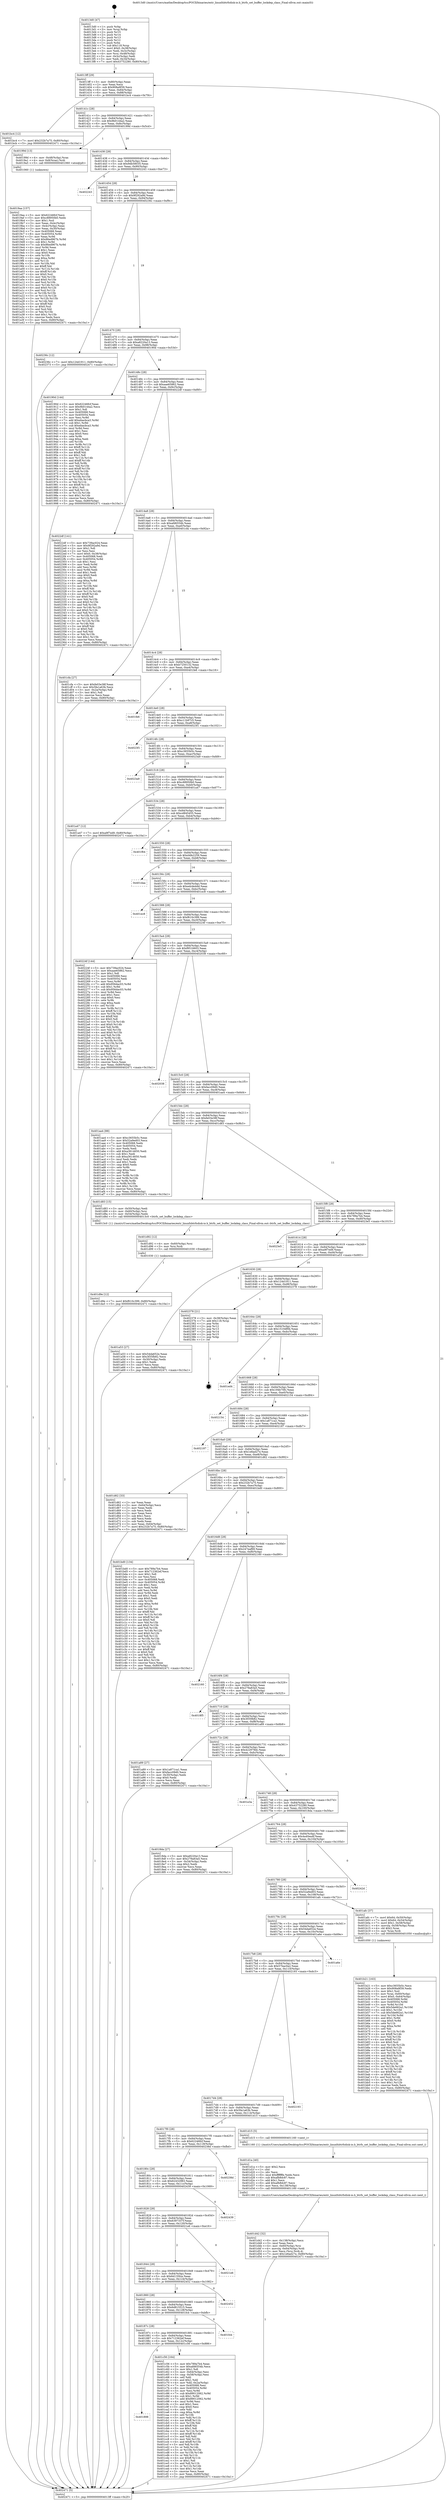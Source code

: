digraph "0x4013d0" {
  label = "0x4013d0 (/mnt/c/Users/mathe/Desktop/tcc/POCII/binaries/extr_linuxfsbtrfsdisk-io.h_btrfs_set_buffer_lockdep_class_Final-ollvm.out::main(0))"
  labelloc = "t"
  node[shape=record]

  Entry [label="",width=0.3,height=0.3,shape=circle,fillcolor=black,style=filled]
  "0x4013ff" [label="{
     0x4013ff [29]\l
     | [instrs]\l
     &nbsp;&nbsp;0x4013ff \<+3\>: mov -0x80(%rbp),%eax\l
     &nbsp;&nbsp;0x401402 \<+2\>: mov %eax,%ecx\l
     &nbsp;&nbsp;0x401404 \<+6\>: sub $0x908a9f39,%ecx\l
     &nbsp;&nbsp;0x40140a \<+6\>: mov %eax,-0x84(%rbp)\l
     &nbsp;&nbsp;0x401410 \<+6\>: mov %ecx,-0x88(%rbp)\l
     &nbsp;&nbsp;0x401416 \<+6\>: je 0000000000401bc4 \<main+0x7f4\>\l
  }"]
  "0x401bc4" [label="{
     0x401bc4 [12]\l
     | [instrs]\l
     &nbsp;&nbsp;0x401bc4 \<+7\>: movl $0x232b7a75,-0x80(%rbp)\l
     &nbsp;&nbsp;0x401bcb \<+5\>: jmp 0000000000402471 \<main+0x10a1\>\l
  }"]
  "0x40141c" [label="{
     0x40141c [28]\l
     | [instrs]\l
     &nbsp;&nbsp;0x40141c \<+5\>: jmp 0000000000401421 \<main+0x51\>\l
     &nbsp;&nbsp;0x401421 \<+6\>: mov -0x84(%rbp),%eax\l
     &nbsp;&nbsp;0x401427 \<+5\>: sub $0x9b0144a2,%eax\l
     &nbsp;&nbsp;0x40142c \<+6\>: mov %eax,-0x8c(%rbp)\l
     &nbsp;&nbsp;0x401432 \<+6\>: je 000000000040199d \<main+0x5cd\>\l
  }"]
  Exit [label="",width=0.3,height=0.3,shape=circle,fillcolor=black,style=filled,peripheries=2]
  "0x40199d" [label="{
     0x40199d [13]\l
     | [instrs]\l
     &nbsp;&nbsp;0x40199d \<+4\>: mov -0x48(%rbp),%rax\l
     &nbsp;&nbsp;0x4019a1 \<+4\>: mov 0x8(%rax),%rdi\l
     &nbsp;&nbsp;0x4019a5 \<+5\>: call 0000000000401060 \<atoi@plt\>\l
     | [calls]\l
     &nbsp;&nbsp;0x401060 \{1\} (unknown)\l
  }"]
  "0x401438" [label="{
     0x401438 [28]\l
     | [instrs]\l
     &nbsp;&nbsp;0x401438 \<+5\>: jmp 000000000040143d \<main+0x6d\>\l
     &nbsp;&nbsp;0x40143d \<+6\>: mov -0x84(%rbp),%eax\l
     &nbsp;&nbsp;0x401443 \<+5\>: sub $0x9db58035,%eax\l
     &nbsp;&nbsp;0x401448 \<+6\>: mov %eax,-0x90(%rbp)\l
     &nbsp;&nbsp;0x40144e \<+6\>: je 0000000000402243 \<main+0xe73\>\l
  }"]
  "0x401d9e" [label="{
     0x401d9e [12]\l
     | [instrs]\l
     &nbsp;&nbsp;0x401d9e \<+7\>: movl $0xf610c399,-0x80(%rbp)\l
     &nbsp;&nbsp;0x401da5 \<+5\>: jmp 0000000000402471 \<main+0x10a1\>\l
  }"]
  "0x402243" [label="{
     0x402243\l
  }", style=dashed]
  "0x401454" [label="{
     0x401454 [28]\l
     | [instrs]\l
     &nbsp;&nbsp;0x401454 \<+5\>: jmp 0000000000401459 \<main+0x89\>\l
     &nbsp;&nbsp;0x401459 \<+6\>: mov -0x84(%rbp),%eax\l
     &nbsp;&nbsp;0x40145f \<+5\>: sub $0x9f292a9d,%eax\l
     &nbsp;&nbsp;0x401464 \<+6\>: mov %eax,-0x94(%rbp)\l
     &nbsp;&nbsp;0x40146a \<+6\>: je 000000000040236c \<main+0xf9c\>\l
  }"]
  "0x401d92" [label="{
     0x401d92 [12]\l
     | [instrs]\l
     &nbsp;&nbsp;0x401d92 \<+4\>: mov -0x60(%rbp),%rsi\l
     &nbsp;&nbsp;0x401d96 \<+3\>: mov %rsi,%rdi\l
     &nbsp;&nbsp;0x401d99 \<+5\>: call 0000000000401030 \<free@plt\>\l
     | [calls]\l
     &nbsp;&nbsp;0x401030 \{1\} (unknown)\l
  }"]
  "0x40236c" [label="{
     0x40236c [12]\l
     | [instrs]\l
     &nbsp;&nbsp;0x40236c \<+7\>: movl $0x124d1911,-0x80(%rbp)\l
     &nbsp;&nbsp;0x402373 \<+5\>: jmp 0000000000402471 \<main+0x10a1\>\l
  }"]
  "0x401470" [label="{
     0x401470 [28]\l
     | [instrs]\l
     &nbsp;&nbsp;0x401470 \<+5\>: jmp 0000000000401475 \<main+0xa5\>\l
     &nbsp;&nbsp;0x401475 \<+6\>: mov -0x84(%rbp),%eax\l
     &nbsp;&nbsp;0x40147b \<+5\>: sub $0xa8220a13,%eax\l
     &nbsp;&nbsp;0x401480 \<+6\>: mov %eax,-0x98(%rbp)\l
     &nbsp;&nbsp;0x401486 \<+6\>: je 000000000040190d \<main+0x53d\>\l
  }"]
  "0x401d42" [label="{
     0x401d42 [32]\l
     | [instrs]\l
     &nbsp;&nbsp;0x401d42 \<+6\>: mov -0x138(%rbp),%ecx\l
     &nbsp;&nbsp;0x401d48 \<+3\>: imul %eax,%ecx\l
     &nbsp;&nbsp;0x401d4b \<+4\>: mov -0x60(%rbp),%rsi\l
     &nbsp;&nbsp;0x401d4f \<+4\>: movslq -0x64(%rbp),%rdi\l
     &nbsp;&nbsp;0x401d53 \<+3\>: mov %ecx,(%rsi,%rdi,4)\l
     &nbsp;&nbsp;0x401d56 \<+7\>: movl $0x1e6ad27e,-0x80(%rbp)\l
     &nbsp;&nbsp;0x401d5d \<+5\>: jmp 0000000000402471 \<main+0x10a1\>\l
  }"]
  "0x40190d" [label="{
     0x40190d [144]\l
     | [instrs]\l
     &nbsp;&nbsp;0x40190d \<+5\>: mov $0x62246fcf,%eax\l
     &nbsp;&nbsp;0x401912 \<+5\>: mov $0x9b0144a2,%ecx\l
     &nbsp;&nbsp;0x401917 \<+2\>: mov $0x1,%dl\l
     &nbsp;&nbsp;0x401919 \<+7\>: mov 0x405068,%esi\l
     &nbsp;&nbsp;0x401920 \<+7\>: mov 0x405054,%edi\l
     &nbsp;&nbsp;0x401927 \<+3\>: mov %esi,%r8d\l
     &nbsp;&nbsp;0x40192a \<+7\>: add $0xebacbca3,%r8d\l
     &nbsp;&nbsp;0x401931 \<+4\>: sub $0x1,%r8d\l
     &nbsp;&nbsp;0x401935 \<+7\>: sub $0xebacbca3,%r8d\l
     &nbsp;&nbsp;0x40193c \<+4\>: imul %r8d,%esi\l
     &nbsp;&nbsp;0x401940 \<+3\>: and $0x1,%esi\l
     &nbsp;&nbsp;0x401943 \<+3\>: cmp $0x0,%esi\l
     &nbsp;&nbsp;0x401946 \<+4\>: sete %r9b\l
     &nbsp;&nbsp;0x40194a \<+3\>: cmp $0xa,%edi\l
     &nbsp;&nbsp;0x40194d \<+4\>: setl %r10b\l
     &nbsp;&nbsp;0x401951 \<+3\>: mov %r9b,%r11b\l
     &nbsp;&nbsp;0x401954 \<+4\>: xor $0xff,%r11b\l
     &nbsp;&nbsp;0x401958 \<+3\>: mov %r10b,%bl\l
     &nbsp;&nbsp;0x40195b \<+3\>: xor $0xff,%bl\l
     &nbsp;&nbsp;0x40195e \<+3\>: xor $0x1,%dl\l
     &nbsp;&nbsp;0x401961 \<+3\>: mov %r11b,%r14b\l
     &nbsp;&nbsp;0x401964 \<+4\>: and $0xff,%r14b\l
     &nbsp;&nbsp;0x401968 \<+3\>: and %dl,%r9b\l
     &nbsp;&nbsp;0x40196b \<+3\>: mov %bl,%r15b\l
     &nbsp;&nbsp;0x40196e \<+4\>: and $0xff,%r15b\l
     &nbsp;&nbsp;0x401972 \<+3\>: and %dl,%r10b\l
     &nbsp;&nbsp;0x401975 \<+3\>: or %r9b,%r14b\l
     &nbsp;&nbsp;0x401978 \<+3\>: or %r10b,%r15b\l
     &nbsp;&nbsp;0x40197b \<+3\>: xor %r15b,%r14b\l
     &nbsp;&nbsp;0x40197e \<+3\>: or %bl,%r11b\l
     &nbsp;&nbsp;0x401981 \<+4\>: xor $0xff,%r11b\l
     &nbsp;&nbsp;0x401985 \<+3\>: or $0x1,%dl\l
     &nbsp;&nbsp;0x401988 \<+3\>: and %dl,%r11b\l
     &nbsp;&nbsp;0x40198b \<+3\>: or %r11b,%r14b\l
     &nbsp;&nbsp;0x40198e \<+4\>: test $0x1,%r14b\l
     &nbsp;&nbsp;0x401992 \<+3\>: cmovne %ecx,%eax\l
     &nbsp;&nbsp;0x401995 \<+3\>: mov %eax,-0x80(%rbp)\l
     &nbsp;&nbsp;0x401998 \<+5\>: jmp 0000000000402471 \<main+0x10a1\>\l
  }"]
  "0x40148c" [label="{
     0x40148c [28]\l
     | [instrs]\l
     &nbsp;&nbsp;0x40148c \<+5\>: jmp 0000000000401491 \<main+0xc1\>\l
     &nbsp;&nbsp;0x401491 \<+6\>: mov -0x84(%rbp),%eax\l
     &nbsp;&nbsp;0x401497 \<+5\>: sub $0xaae65862,%eax\l
     &nbsp;&nbsp;0x40149c \<+6\>: mov %eax,-0x9c(%rbp)\l
     &nbsp;&nbsp;0x4014a2 \<+6\>: je 00000000004022df \<main+0xf0f\>\l
  }"]
  "0x401d1a" [label="{
     0x401d1a [40]\l
     | [instrs]\l
     &nbsp;&nbsp;0x401d1a \<+5\>: mov $0x2,%ecx\l
     &nbsp;&nbsp;0x401d1f \<+1\>: cltd\l
     &nbsp;&nbsp;0x401d20 \<+2\>: idiv %ecx\l
     &nbsp;&nbsp;0x401d22 \<+6\>: imul $0xfffffffe,%edx,%ecx\l
     &nbsp;&nbsp;0x401d28 \<+6\>: sub $0xafb8dc87,%ecx\l
     &nbsp;&nbsp;0x401d2e \<+3\>: add $0x1,%ecx\l
     &nbsp;&nbsp;0x401d31 \<+6\>: add $0xafb8dc87,%ecx\l
     &nbsp;&nbsp;0x401d37 \<+6\>: mov %ecx,-0x138(%rbp)\l
     &nbsp;&nbsp;0x401d3d \<+5\>: call 0000000000401160 \<next_i\>\l
     | [calls]\l
     &nbsp;&nbsp;0x401160 \{1\} (/mnt/c/Users/mathe/Desktop/tcc/POCII/binaries/extr_linuxfsbtrfsdisk-io.h_btrfs_set_buffer_lockdep_class_Final-ollvm.out::next_i)\l
  }"]
  "0x4022df" [label="{
     0x4022df [141]\l
     | [instrs]\l
     &nbsp;&nbsp;0x4022df \<+5\>: mov $0x739ac024,%eax\l
     &nbsp;&nbsp;0x4022e4 \<+5\>: mov $0x9f292a9d,%ecx\l
     &nbsp;&nbsp;0x4022e9 \<+2\>: mov $0x1,%dl\l
     &nbsp;&nbsp;0x4022eb \<+2\>: xor %esi,%esi\l
     &nbsp;&nbsp;0x4022ed \<+7\>: movl $0x0,-0x38(%rbp)\l
     &nbsp;&nbsp;0x4022f4 \<+7\>: mov 0x405068,%edi\l
     &nbsp;&nbsp;0x4022fb \<+8\>: mov 0x405054,%r8d\l
     &nbsp;&nbsp;0x402303 \<+3\>: sub $0x1,%esi\l
     &nbsp;&nbsp;0x402306 \<+3\>: mov %edi,%r9d\l
     &nbsp;&nbsp;0x402309 \<+3\>: add %esi,%r9d\l
     &nbsp;&nbsp;0x40230c \<+4\>: imul %r9d,%edi\l
     &nbsp;&nbsp;0x402310 \<+3\>: and $0x1,%edi\l
     &nbsp;&nbsp;0x402313 \<+3\>: cmp $0x0,%edi\l
     &nbsp;&nbsp;0x402316 \<+4\>: sete %r10b\l
     &nbsp;&nbsp;0x40231a \<+4\>: cmp $0xa,%r8d\l
     &nbsp;&nbsp;0x40231e \<+4\>: setl %r11b\l
     &nbsp;&nbsp;0x402322 \<+3\>: mov %r10b,%bl\l
     &nbsp;&nbsp;0x402325 \<+3\>: xor $0xff,%bl\l
     &nbsp;&nbsp;0x402328 \<+3\>: mov %r11b,%r14b\l
     &nbsp;&nbsp;0x40232b \<+4\>: xor $0xff,%r14b\l
     &nbsp;&nbsp;0x40232f \<+3\>: xor $0x0,%dl\l
     &nbsp;&nbsp;0x402332 \<+3\>: mov %bl,%r15b\l
     &nbsp;&nbsp;0x402335 \<+4\>: and $0x0,%r15b\l
     &nbsp;&nbsp;0x402339 \<+3\>: and %dl,%r10b\l
     &nbsp;&nbsp;0x40233c \<+3\>: mov %r14b,%r12b\l
     &nbsp;&nbsp;0x40233f \<+4\>: and $0x0,%r12b\l
     &nbsp;&nbsp;0x402343 \<+3\>: and %dl,%r11b\l
     &nbsp;&nbsp;0x402346 \<+3\>: or %r10b,%r15b\l
     &nbsp;&nbsp;0x402349 \<+3\>: or %r11b,%r12b\l
     &nbsp;&nbsp;0x40234c \<+3\>: xor %r12b,%r15b\l
     &nbsp;&nbsp;0x40234f \<+3\>: or %r14b,%bl\l
     &nbsp;&nbsp;0x402352 \<+3\>: xor $0xff,%bl\l
     &nbsp;&nbsp;0x402355 \<+3\>: or $0x0,%dl\l
     &nbsp;&nbsp;0x402358 \<+2\>: and %dl,%bl\l
     &nbsp;&nbsp;0x40235a \<+3\>: or %bl,%r15b\l
     &nbsp;&nbsp;0x40235d \<+4\>: test $0x1,%r15b\l
     &nbsp;&nbsp;0x402361 \<+3\>: cmovne %ecx,%eax\l
     &nbsp;&nbsp;0x402364 \<+3\>: mov %eax,-0x80(%rbp)\l
     &nbsp;&nbsp;0x402367 \<+5\>: jmp 0000000000402471 \<main+0x10a1\>\l
  }"]
  "0x4014a8" [label="{
     0x4014a8 [28]\l
     | [instrs]\l
     &nbsp;&nbsp;0x4014a8 \<+5\>: jmp 00000000004014ad \<main+0xdd\>\l
     &nbsp;&nbsp;0x4014ad \<+6\>: mov -0x84(%rbp),%eax\l
     &nbsp;&nbsp;0x4014b3 \<+5\>: sub $0xafd6554b,%eax\l
     &nbsp;&nbsp;0x4014b8 \<+6\>: mov %eax,-0xa0(%rbp)\l
     &nbsp;&nbsp;0x4014be \<+6\>: je 0000000000401cfa \<main+0x92a\>\l
  }"]
  "0x401898" [label="{
     0x401898\l
  }", style=dashed]
  "0x401cfa" [label="{
     0x401cfa [27]\l
     | [instrs]\l
     &nbsp;&nbsp;0x401cfa \<+5\>: mov $0xfe03e38f,%eax\l
     &nbsp;&nbsp;0x401cff \<+5\>: mov $0x5fa1a63b,%ecx\l
     &nbsp;&nbsp;0x401d04 \<+3\>: mov -0x2a(%rbp),%dl\l
     &nbsp;&nbsp;0x401d07 \<+3\>: test $0x1,%dl\l
     &nbsp;&nbsp;0x401d0a \<+3\>: cmovne %ecx,%eax\l
     &nbsp;&nbsp;0x401d0d \<+3\>: mov %eax,-0x80(%rbp)\l
     &nbsp;&nbsp;0x401d10 \<+5\>: jmp 0000000000402471 \<main+0x10a1\>\l
  }"]
  "0x4014c4" [label="{
     0x4014c4 [28]\l
     | [instrs]\l
     &nbsp;&nbsp;0x4014c4 \<+5\>: jmp 00000000004014c9 \<main+0xf9\>\l
     &nbsp;&nbsp;0x4014c9 \<+6\>: mov -0x84(%rbp),%eax\l
     &nbsp;&nbsp;0x4014cf \<+5\>: sub $0xb7250132,%eax\l
     &nbsp;&nbsp;0x4014d4 \<+6\>: mov %eax,-0xa4(%rbp)\l
     &nbsp;&nbsp;0x4014da \<+6\>: je 0000000000401fe6 \<main+0xc16\>\l
  }"]
  "0x401c56" [label="{
     0x401c56 [164]\l
     | [instrs]\l
     &nbsp;&nbsp;0x401c56 \<+5\>: mov $0x789a7b4,%eax\l
     &nbsp;&nbsp;0x401c5b \<+5\>: mov $0xafd6554b,%ecx\l
     &nbsp;&nbsp;0x401c60 \<+2\>: mov $0x1,%dl\l
     &nbsp;&nbsp;0x401c62 \<+3\>: mov -0x64(%rbp),%esi\l
     &nbsp;&nbsp;0x401c65 \<+3\>: cmp -0x58(%rbp),%esi\l
     &nbsp;&nbsp;0x401c68 \<+4\>: setl %dil\l
     &nbsp;&nbsp;0x401c6c \<+4\>: and $0x1,%dil\l
     &nbsp;&nbsp;0x401c70 \<+4\>: mov %dil,-0x2a(%rbp)\l
     &nbsp;&nbsp;0x401c74 \<+7\>: mov 0x405068,%esi\l
     &nbsp;&nbsp;0x401c7b \<+8\>: mov 0x405054,%r8d\l
     &nbsp;&nbsp;0x401c83 \<+3\>: mov %esi,%r9d\l
     &nbsp;&nbsp;0x401c86 \<+7\>: sub $0x89012062,%r9d\l
     &nbsp;&nbsp;0x401c8d \<+4\>: sub $0x1,%r9d\l
     &nbsp;&nbsp;0x401c91 \<+7\>: add $0x89012062,%r9d\l
     &nbsp;&nbsp;0x401c98 \<+4\>: imul %r9d,%esi\l
     &nbsp;&nbsp;0x401c9c \<+3\>: and $0x1,%esi\l
     &nbsp;&nbsp;0x401c9f \<+3\>: cmp $0x0,%esi\l
     &nbsp;&nbsp;0x401ca2 \<+4\>: sete %dil\l
     &nbsp;&nbsp;0x401ca6 \<+4\>: cmp $0xa,%r8d\l
     &nbsp;&nbsp;0x401caa \<+4\>: setl %r10b\l
     &nbsp;&nbsp;0x401cae \<+3\>: mov %dil,%r11b\l
     &nbsp;&nbsp;0x401cb1 \<+4\>: xor $0xff,%r11b\l
     &nbsp;&nbsp;0x401cb5 \<+3\>: mov %r10b,%bl\l
     &nbsp;&nbsp;0x401cb8 \<+3\>: xor $0xff,%bl\l
     &nbsp;&nbsp;0x401cbb \<+3\>: xor $0x1,%dl\l
     &nbsp;&nbsp;0x401cbe \<+3\>: mov %r11b,%r14b\l
     &nbsp;&nbsp;0x401cc1 \<+4\>: and $0xff,%r14b\l
     &nbsp;&nbsp;0x401cc5 \<+3\>: and %dl,%dil\l
     &nbsp;&nbsp;0x401cc8 \<+3\>: mov %bl,%r15b\l
     &nbsp;&nbsp;0x401ccb \<+4\>: and $0xff,%r15b\l
     &nbsp;&nbsp;0x401ccf \<+3\>: and %dl,%r10b\l
     &nbsp;&nbsp;0x401cd2 \<+3\>: or %dil,%r14b\l
     &nbsp;&nbsp;0x401cd5 \<+3\>: or %r10b,%r15b\l
     &nbsp;&nbsp;0x401cd8 \<+3\>: xor %r15b,%r14b\l
     &nbsp;&nbsp;0x401cdb \<+3\>: or %bl,%r11b\l
     &nbsp;&nbsp;0x401cde \<+4\>: xor $0xff,%r11b\l
     &nbsp;&nbsp;0x401ce2 \<+3\>: or $0x1,%dl\l
     &nbsp;&nbsp;0x401ce5 \<+3\>: and %dl,%r11b\l
     &nbsp;&nbsp;0x401ce8 \<+3\>: or %r11b,%r14b\l
     &nbsp;&nbsp;0x401ceb \<+4\>: test $0x1,%r14b\l
     &nbsp;&nbsp;0x401cef \<+3\>: cmovne %ecx,%eax\l
     &nbsp;&nbsp;0x401cf2 \<+3\>: mov %eax,-0x80(%rbp)\l
     &nbsp;&nbsp;0x401cf5 \<+5\>: jmp 0000000000402471 \<main+0x10a1\>\l
  }"]
  "0x401fe6" [label="{
     0x401fe6\l
  }", style=dashed]
  "0x4014e0" [label="{
     0x4014e0 [28]\l
     | [instrs]\l
     &nbsp;&nbsp;0x4014e0 \<+5\>: jmp 00000000004014e5 \<main+0x115\>\l
     &nbsp;&nbsp;0x4014e5 \<+6\>: mov -0x84(%rbp),%eax\l
     &nbsp;&nbsp;0x4014eb \<+5\>: sub $0xc11b97c5,%eax\l
     &nbsp;&nbsp;0x4014f0 \<+6\>: mov %eax,-0xa8(%rbp)\l
     &nbsp;&nbsp;0x4014f6 \<+6\>: je 00000000004023f1 \<main+0x1021\>\l
  }"]
  "0x40187c" [label="{
     0x40187c [28]\l
     | [instrs]\l
     &nbsp;&nbsp;0x40187c \<+5\>: jmp 0000000000401881 \<main+0x4b1\>\l
     &nbsp;&nbsp;0x401881 \<+6\>: mov -0x84(%rbp),%eax\l
     &nbsp;&nbsp;0x401887 \<+5\>: sub $0x712362ef,%eax\l
     &nbsp;&nbsp;0x40188c \<+6\>: mov %eax,-0x12c(%rbp)\l
     &nbsp;&nbsp;0x401892 \<+6\>: je 0000000000401c56 \<main+0x886\>\l
  }"]
  "0x4023f1" [label="{
     0x4023f1\l
  }", style=dashed]
  "0x4014fc" [label="{
     0x4014fc [28]\l
     | [instrs]\l
     &nbsp;&nbsp;0x4014fc \<+5\>: jmp 0000000000401501 \<main+0x131\>\l
     &nbsp;&nbsp;0x401501 \<+6\>: mov -0x84(%rbp),%eax\l
     &nbsp;&nbsp;0x401507 \<+5\>: sub $0xc3655b5c,%eax\l
     &nbsp;&nbsp;0x40150c \<+6\>: mov %eax,-0xac(%rbp)\l
     &nbsp;&nbsp;0x401512 \<+6\>: je 00000000004023a9 \<main+0xfd9\>\l
  }"]
  "0x401fcb" [label="{
     0x401fcb\l
  }", style=dashed]
  "0x4023a9" [label="{
     0x4023a9\l
  }", style=dashed]
  "0x401518" [label="{
     0x401518 [28]\l
     | [instrs]\l
     &nbsp;&nbsp;0x401518 \<+5\>: jmp 000000000040151d \<main+0x14d\>\l
     &nbsp;&nbsp;0x40151d \<+6\>: mov -0x84(%rbp),%eax\l
     &nbsp;&nbsp;0x401523 \<+5\>: sub $0xc88950b0,%eax\l
     &nbsp;&nbsp;0x401528 \<+6\>: mov %eax,-0xb0(%rbp)\l
     &nbsp;&nbsp;0x40152e \<+6\>: je 0000000000401a47 \<main+0x677\>\l
  }"]
  "0x401860" [label="{
     0x401860 [28]\l
     | [instrs]\l
     &nbsp;&nbsp;0x401860 \<+5\>: jmp 0000000000401865 \<main+0x495\>\l
     &nbsp;&nbsp;0x401865 \<+6\>: mov -0x84(%rbp),%eax\l
     &nbsp;&nbsp;0x40186b \<+5\>: sub $0x6d815515,%eax\l
     &nbsp;&nbsp;0x401870 \<+6\>: mov %eax,-0x128(%rbp)\l
     &nbsp;&nbsp;0x401876 \<+6\>: je 0000000000401fcb \<main+0xbfb\>\l
  }"]
  "0x401a47" [label="{
     0x401a47 [12]\l
     | [instrs]\l
     &nbsp;&nbsp;0x401a47 \<+7\>: movl $0xa9f7ed9,-0x80(%rbp)\l
     &nbsp;&nbsp;0x401a4e \<+5\>: jmp 0000000000402471 \<main+0x10a1\>\l
  }"]
  "0x401534" [label="{
     0x401534 [28]\l
     | [instrs]\l
     &nbsp;&nbsp;0x401534 \<+5\>: jmp 0000000000401539 \<main+0x169\>\l
     &nbsp;&nbsp;0x401539 \<+6\>: mov -0x84(%rbp),%eax\l
     &nbsp;&nbsp;0x40153f \<+5\>: sub $0xcd845455,%eax\l
     &nbsp;&nbsp;0x401544 \<+6\>: mov %eax,-0xb4(%rbp)\l
     &nbsp;&nbsp;0x40154a \<+6\>: je 0000000000401f64 \<main+0xb94\>\l
  }"]
  "0x402452" [label="{
     0x402452\l
  }", style=dashed]
  "0x401f64" [label="{
     0x401f64\l
  }", style=dashed]
  "0x401550" [label="{
     0x401550 [28]\l
     | [instrs]\l
     &nbsp;&nbsp;0x401550 \<+5\>: jmp 0000000000401555 \<main+0x185\>\l
     &nbsp;&nbsp;0x401555 \<+6\>: mov -0x84(%rbp),%eax\l
     &nbsp;&nbsp;0x40155b \<+5\>: sub $0xd4fe2259,%eax\l
     &nbsp;&nbsp;0x401560 \<+6\>: mov %eax,-0xb8(%rbp)\l
     &nbsp;&nbsp;0x401566 \<+6\>: je 0000000000401daa \<main+0x9da\>\l
  }"]
  "0x401844" [label="{
     0x401844 [28]\l
     | [instrs]\l
     &nbsp;&nbsp;0x401844 \<+5\>: jmp 0000000000401849 \<main+0x479\>\l
     &nbsp;&nbsp;0x401849 \<+6\>: mov -0x84(%rbp),%eax\l
     &nbsp;&nbsp;0x40184f \<+5\>: sub $0x6d135fce,%eax\l
     &nbsp;&nbsp;0x401854 \<+6\>: mov %eax,-0x124(%rbp)\l
     &nbsp;&nbsp;0x40185a \<+6\>: je 0000000000402452 \<main+0x1082\>\l
  }"]
  "0x401daa" [label="{
     0x401daa\l
  }", style=dashed]
  "0x40156c" [label="{
     0x40156c [28]\l
     | [instrs]\l
     &nbsp;&nbsp;0x40156c \<+5\>: jmp 0000000000401571 \<main+0x1a1\>\l
     &nbsp;&nbsp;0x401571 \<+6\>: mov -0x84(%rbp),%eax\l
     &nbsp;&nbsp;0x401577 \<+5\>: sub $0xedcde4dd,%eax\l
     &nbsp;&nbsp;0x40157c \<+6\>: mov %eax,-0xbc(%rbp)\l
     &nbsp;&nbsp;0x401582 \<+6\>: je 0000000000401ec8 \<main+0xaf8\>\l
  }"]
  "0x4021e6" [label="{
     0x4021e6\l
  }", style=dashed]
  "0x401ec8" [label="{
     0x401ec8\l
  }", style=dashed]
  "0x401588" [label="{
     0x401588 [28]\l
     | [instrs]\l
     &nbsp;&nbsp;0x401588 \<+5\>: jmp 000000000040158d \<main+0x1bd\>\l
     &nbsp;&nbsp;0x40158d \<+6\>: mov -0x84(%rbp),%eax\l
     &nbsp;&nbsp;0x401593 \<+5\>: sub $0xf610c399,%eax\l
     &nbsp;&nbsp;0x401598 \<+6\>: mov %eax,-0xc0(%rbp)\l
     &nbsp;&nbsp;0x40159e \<+6\>: je 000000000040224f \<main+0xe7f\>\l
  }"]
  "0x401828" [label="{
     0x401828 [28]\l
     | [instrs]\l
     &nbsp;&nbsp;0x401828 \<+5\>: jmp 000000000040182d \<main+0x45d\>\l
     &nbsp;&nbsp;0x40182d \<+6\>: mov -0x84(%rbp),%eax\l
     &nbsp;&nbsp;0x401833 \<+5\>: sub $0x6397337f,%eax\l
     &nbsp;&nbsp;0x401838 \<+6\>: mov %eax,-0x120(%rbp)\l
     &nbsp;&nbsp;0x40183e \<+6\>: je 00000000004021e6 \<main+0xe16\>\l
  }"]
  "0x40224f" [label="{
     0x40224f [144]\l
     | [instrs]\l
     &nbsp;&nbsp;0x40224f \<+5\>: mov $0x739ac024,%eax\l
     &nbsp;&nbsp;0x402254 \<+5\>: mov $0xaae65862,%ecx\l
     &nbsp;&nbsp;0x402259 \<+2\>: mov $0x1,%dl\l
     &nbsp;&nbsp;0x40225b \<+7\>: mov 0x405068,%esi\l
     &nbsp;&nbsp;0x402262 \<+7\>: mov 0x405054,%edi\l
     &nbsp;&nbsp;0x402269 \<+3\>: mov %esi,%r8d\l
     &nbsp;&nbsp;0x40226c \<+7\>: add $0x956dac03,%r8d\l
     &nbsp;&nbsp;0x402273 \<+4\>: sub $0x1,%r8d\l
     &nbsp;&nbsp;0x402277 \<+7\>: sub $0x956dac03,%r8d\l
     &nbsp;&nbsp;0x40227e \<+4\>: imul %r8d,%esi\l
     &nbsp;&nbsp;0x402282 \<+3\>: and $0x1,%esi\l
     &nbsp;&nbsp;0x402285 \<+3\>: cmp $0x0,%esi\l
     &nbsp;&nbsp;0x402288 \<+4\>: sete %r9b\l
     &nbsp;&nbsp;0x40228c \<+3\>: cmp $0xa,%edi\l
     &nbsp;&nbsp;0x40228f \<+4\>: setl %r10b\l
     &nbsp;&nbsp;0x402293 \<+3\>: mov %r9b,%r11b\l
     &nbsp;&nbsp;0x402296 \<+4\>: xor $0xff,%r11b\l
     &nbsp;&nbsp;0x40229a \<+3\>: mov %r10b,%bl\l
     &nbsp;&nbsp;0x40229d \<+3\>: xor $0xff,%bl\l
     &nbsp;&nbsp;0x4022a0 \<+3\>: xor $0x0,%dl\l
     &nbsp;&nbsp;0x4022a3 \<+3\>: mov %r11b,%r14b\l
     &nbsp;&nbsp;0x4022a6 \<+4\>: and $0x0,%r14b\l
     &nbsp;&nbsp;0x4022aa \<+3\>: and %dl,%r9b\l
     &nbsp;&nbsp;0x4022ad \<+3\>: mov %bl,%r15b\l
     &nbsp;&nbsp;0x4022b0 \<+4\>: and $0x0,%r15b\l
     &nbsp;&nbsp;0x4022b4 \<+3\>: and %dl,%r10b\l
     &nbsp;&nbsp;0x4022b7 \<+3\>: or %r9b,%r14b\l
     &nbsp;&nbsp;0x4022ba \<+3\>: or %r10b,%r15b\l
     &nbsp;&nbsp;0x4022bd \<+3\>: xor %r15b,%r14b\l
     &nbsp;&nbsp;0x4022c0 \<+3\>: or %bl,%r11b\l
     &nbsp;&nbsp;0x4022c3 \<+4\>: xor $0xff,%r11b\l
     &nbsp;&nbsp;0x4022c7 \<+3\>: or $0x0,%dl\l
     &nbsp;&nbsp;0x4022ca \<+3\>: and %dl,%r11b\l
     &nbsp;&nbsp;0x4022cd \<+3\>: or %r11b,%r14b\l
     &nbsp;&nbsp;0x4022d0 \<+4\>: test $0x1,%r14b\l
     &nbsp;&nbsp;0x4022d4 \<+3\>: cmovne %ecx,%eax\l
     &nbsp;&nbsp;0x4022d7 \<+3\>: mov %eax,-0x80(%rbp)\l
     &nbsp;&nbsp;0x4022da \<+5\>: jmp 0000000000402471 \<main+0x10a1\>\l
  }"]
  "0x4015a4" [label="{
     0x4015a4 [28]\l
     | [instrs]\l
     &nbsp;&nbsp;0x4015a4 \<+5\>: jmp 00000000004015a9 \<main+0x1d9\>\l
     &nbsp;&nbsp;0x4015a9 \<+6\>: mov -0x84(%rbp),%eax\l
     &nbsp;&nbsp;0x4015af \<+5\>: sub $0xf8516603,%eax\l
     &nbsp;&nbsp;0x4015b4 \<+6\>: mov %eax,-0xc4(%rbp)\l
     &nbsp;&nbsp;0x4015ba \<+6\>: je 0000000000402038 \<main+0xc68\>\l
  }"]
  "0x402439" [label="{
     0x402439\l
  }", style=dashed]
  "0x402038" [label="{
     0x402038\l
  }", style=dashed]
  "0x4015c0" [label="{
     0x4015c0 [28]\l
     | [instrs]\l
     &nbsp;&nbsp;0x4015c0 \<+5\>: jmp 00000000004015c5 \<main+0x1f5\>\l
     &nbsp;&nbsp;0x4015c5 \<+6\>: mov -0x84(%rbp),%eax\l
     &nbsp;&nbsp;0x4015cb \<+5\>: sub $0xfacc09d0,%eax\l
     &nbsp;&nbsp;0x4015d0 \<+6\>: mov %eax,-0xc8(%rbp)\l
     &nbsp;&nbsp;0x4015d6 \<+6\>: je 0000000000401aa4 \<main+0x6d4\>\l
  }"]
  "0x40180c" [label="{
     0x40180c [28]\l
     | [instrs]\l
     &nbsp;&nbsp;0x40180c \<+5\>: jmp 0000000000401811 \<main+0x441\>\l
     &nbsp;&nbsp;0x401811 \<+6\>: mov -0x84(%rbp),%eax\l
     &nbsp;&nbsp;0x401817 \<+5\>: sub $0x62432983,%eax\l
     &nbsp;&nbsp;0x40181c \<+6\>: mov %eax,-0x11c(%rbp)\l
     &nbsp;&nbsp;0x401822 \<+6\>: je 0000000000402439 \<main+0x1069\>\l
  }"]
  "0x401aa4" [label="{
     0x401aa4 [88]\l
     | [instrs]\l
     &nbsp;&nbsp;0x401aa4 \<+5\>: mov $0xc3655b5c,%eax\l
     &nbsp;&nbsp;0x401aa9 \<+5\>: mov $0x52a9ed03,%ecx\l
     &nbsp;&nbsp;0x401aae \<+7\>: mov 0x405068,%edx\l
     &nbsp;&nbsp;0x401ab5 \<+7\>: mov 0x405054,%esi\l
     &nbsp;&nbsp;0x401abc \<+2\>: mov %edx,%edi\l
     &nbsp;&nbsp;0x401abe \<+6\>: add $0xa3614650,%edi\l
     &nbsp;&nbsp;0x401ac4 \<+3\>: sub $0x1,%edi\l
     &nbsp;&nbsp;0x401ac7 \<+6\>: sub $0xa3614650,%edi\l
     &nbsp;&nbsp;0x401acd \<+3\>: imul %edi,%edx\l
     &nbsp;&nbsp;0x401ad0 \<+3\>: and $0x1,%edx\l
     &nbsp;&nbsp;0x401ad3 \<+3\>: cmp $0x0,%edx\l
     &nbsp;&nbsp;0x401ad6 \<+4\>: sete %r8b\l
     &nbsp;&nbsp;0x401ada \<+3\>: cmp $0xa,%esi\l
     &nbsp;&nbsp;0x401add \<+4\>: setl %r9b\l
     &nbsp;&nbsp;0x401ae1 \<+3\>: mov %r8b,%r10b\l
     &nbsp;&nbsp;0x401ae4 \<+3\>: and %r9b,%r10b\l
     &nbsp;&nbsp;0x401ae7 \<+3\>: xor %r9b,%r8b\l
     &nbsp;&nbsp;0x401aea \<+3\>: or %r8b,%r10b\l
     &nbsp;&nbsp;0x401aed \<+4\>: test $0x1,%r10b\l
     &nbsp;&nbsp;0x401af1 \<+3\>: cmovne %ecx,%eax\l
     &nbsp;&nbsp;0x401af4 \<+3\>: mov %eax,-0x80(%rbp)\l
     &nbsp;&nbsp;0x401af7 \<+5\>: jmp 0000000000402471 \<main+0x10a1\>\l
  }"]
  "0x4015dc" [label="{
     0x4015dc [28]\l
     | [instrs]\l
     &nbsp;&nbsp;0x4015dc \<+5\>: jmp 00000000004015e1 \<main+0x211\>\l
     &nbsp;&nbsp;0x4015e1 \<+6\>: mov -0x84(%rbp),%eax\l
     &nbsp;&nbsp;0x4015e7 \<+5\>: sub $0xfe03e38f,%eax\l
     &nbsp;&nbsp;0x4015ec \<+6\>: mov %eax,-0xcc(%rbp)\l
     &nbsp;&nbsp;0x4015f2 \<+6\>: je 0000000000401d83 \<main+0x9b3\>\l
  }"]
  "0x40238d" [label="{
     0x40238d\l
  }", style=dashed]
  "0x401d83" [label="{
     0x401d83 [15]\l
     | [instrs]\l
     &nbsp;&nbsp;0x401d83 \<+3\>: mov -0x50(%rbp),%edi\l
     &nbsp;&nbsp;0x401d86 \<+4\>: mov -0x60(%rbp),%rsi\l
     &nbsp;&nbsp;0x401d8a \<+3\>: mov -0x54(%rbp),%edx\l
     &nbsp;&nbsp;0x401d8d \<+5\>: call 00000000004013c0 \<btrfs_set_buffer_lockdep_class\>\l
     | [calls]\l
     &nbsp;&nbsp;0x4013c0 \{1\} (/mnt/c/Users/mathe/Desktop/tcc/POCII/binaries/extr_linuxfsbtrfsdisk-io.h_btrfs_set_buffer_lockdep_class_Final-ollvm.out::btrfs_set_buffer_lockdep_class)\l
  }"]
  "0x4015f8" [label="{
     0x4015f8 [28]\l
     | [instrs]\l
     &nbsp;&nbsp;0x4015f8 \<+5\>: jmp 00000000004015fd \<main+0x22d\>\l
     &nbsp;&nbsp;0x4015fd \<+6\>: mov -0x84(%rbp),%eax\l
     &nbsp;&nbsp;0x401603 \<+5\>: sub $0x789a7b4,%eax\l
     &nbsp;&nbsp;0x401608 \<+6\>: mov %eax,-0xd0(%rbp)\l
     &nbsp;&nbsp;0x40160e \<+6\>: je 00000000004023e5 \<main+0x1015\>\l
  }"]
  "0x4017f0" [label="{
     0x4017f0 [28]\l
     | [instrs]\l
     &nbsp;&nbsp;0x4017f0 \<+5\>: jmp 00000000004017f5 \<main+0x425\>\l
     &nbsp;&nbsp;0x4017f5 \<+6\>: mov -0x84(%rbp),%eax\l
     &nbsp;&nbsp;0x4017fb \<+5\>: sub $0x62246fcf,%eax\l
     &nbsp;&nbsp;0x401800 \<+6\>: mov %eax,-0x118(%rbp)\l
     &nbsp;&nbsp;0x401806 \<+6\>: je 000000000040238d \<main+0xfbd\>\l
  }"]
  "0x4023e5" [label="{
     0x4023e5\l
  }", style=dashed]
  "0x401614" [label="{
     0x401614 [28]\l
     | [instrs]\l
     &nbsp;&nbsp;0x401614 \<+5\>: jmp 0000000000401619 \<main+0x249\>\l
     &nbsp;&nbsp;0x401619 \<+6\>: mov -0x84(%rbp),%eax\l
     &nbsp;&nbsp;0x40161f \<+5\>: sub $0xa9f7ed9,%eax\l
     &nbsp;&nbsp;0x401624 \<+6\>: mov %eax,-0xd4(%rbp)\l
     &nbsp;&nbsp;0x40162a \<+6\>: je 0000000000401a53 \<main+0x683\>\l
  }"]
  "0x401d15" [label="{
     0x401d15 [5]\l
     | [instrs]\l
     &nbsp;&nbsp;0x401d15 \<+5\>: call 0000000000401160 \<next_i\>\l
     | [calls]\l
     &nbsp;&nbsp;0x401160 \{1\} (/mnt/c/Users/mathe/Desktop/tcc/POCII/binaries/extr_linuxfsbtrfsdisk-io.h_btrfs_set_buffer_lockdep_class_Final-ollvm.out::next_i)\l
  }"]
  "0x401a53" [label="{
     0x401a53 [27]\l
     | [instrs]\l
     &nbsp;&nbsp;0x401a53 \<+5\>: mov $0x54da652e,%eax\l
     &nbsp;&nbsp;0x401a58 \<+5\>: mov $0x3f35fb82,%ecx\l
     &nbsp;&nbsp;0x401a5d \<+3\>: mov -0x30(%rbp),%edx\l
     &nbsp;&nbsp;0x401a60 \<+3\>: cmp $0x1,%edx\l
     &nbsp;&nbsp;0x401a63 \<+3\>: cmovl %ecx,%eax\l
     &nbsp;&nbsp;0x401a66 \<+3\>: mov %eax,-0x80(%rbp)\l
     &nbsp;&nbsp;0x401a69 \<+5\>: jmp 0000000000402471 \<main+0x10a1\>\l
  }"]
  "0x401630" [label="{
     0x401630 [28]\l
     | [instrs]\l
     &nbsp;&nbsp;0x401630 \<+5\>: jmp 0000000000401635 \<main+0x265\>\l
     &nbsp;&nbsp;0x401635 \<+6\>: mov -0x84(%rbp),%eax\l
     &nbsp;&nbsp;0x40163b \<+5\>: sub $0x124d1911,%eax\l
     &nbsp;&nbsp;0x401640 \<+6\>: mov %eax,-0xd8(%rbp)\l
     &nbsp;&nbsp;0x401646 \<+6\>: je 0000000000402378 \<main+0xfa8\>\l
  }"]
  "0x4017d4" [label="{
     0x4017d4 [28]\l
     | [instrs]\l
     &nbsp;&nbsp;0x4017d4 \<+5\>: jmp 00000000004017d9 \<main+0x409\>\l
     &nbsp;&nbsp;0x4017d9 \<+6\>: mov -0x84(%rbp),%eax\l
     &nbsp;&nbsp;0x4017df \<+5\>: sub $0x5fa1a63b,%eax\l
     &nbsp;&nbsp;0x4017e4 \<+6\>: mov %eax,-0x114(%rbp)\l
     &nbsp;&nbsp;0x4017ea \<+6\>: je 0000000000401d15 \<main+0x945\>\l
  }"]
  "0x402378" [label="{
     0x402378 [21]\l
     | [instrs]\l
     &nbsp;&nbsp;0x402378 \<+3\>: mov -0x38(%rbp),%eax\l
     &nbsp;&nbsp;0x40237b \<+7\>: add $0x118,%rsp\l
     &nbsp;&nbsp;0x402382 \<+1\>: pop %rbx\l
     &nbsp;&nbsp;0x402383 \<+2\>: pop %r12\l
     &nbsp;&nbsp;0x402385 \<+2\>: pop %r13\l
     &nbsp;&nbsp;0x402387 \<+2\>: pop %r14\l
     &nbsp;&nbsp;0x402389 \<+2\>: pop %r15\l
     &nbsp;&nbsp;0x40238b \<+1\>: pop %rbp\l
     &nbsp;&nbsp;0x40238c \<+1\>: ret\l
  }"]
  "0x40164c" [label="{
     0x40164c [28]\l
     | [instrs]\l
     &nbsp;&nbsp;0x40164c \<+5\>: jmp 0000000000401651 \<main+0x281\>\l
     &nbsp;&nbsp;0x401651 \<+6\>: mov -0x84(%rbp),%eax\l
     &nbsp;&nbsp;0x401657 \<+5\>: sub $0x1510df0b,%eax\l
     &nbsp;&nbsp;0x40165c \<+6\>: mov %eax,-0xdc(%rbp)\l
     &nbsp;&nbsp;0x401662 \<+6\>: je 0000000000401ed4 \<main+0xb04\>\l
  }"]
  "0x402193" [label="{
     0x402193\l
  }", style=dashed]
  "0x401ed4" [label="{
     0x401ed4\l
  }", style=dashed]
  "0x401668" [label="{
     0x401668 [28]\l
     | [instrs]\l
     &nbsp;&nbsp;0x401668 \<+5\>: jmp 000000000040166d \<main+0x29d\>\l
     &nbsp;&nbsp;0x40166d \<+6\>: mov -0x84(%rbp),%eax\l
     &nbsp;&nbsp;0x401673 \<+5\>: sub $0x194b70fc,%eax\l
     &nbsp;&nbsp;0x401678 \<+6\>: mov %eax,-0xe0(%rbp)\l
     &nbsp;&nbsp;0x40167e \<+6\>: je 0000000000402154 \<main+0xd84\>\l
  }"]
  "0x4017b8" [label="{
     0x4017b8 [28]\l
     | [instrs]\l
     &nbsp;&nbsp;0x4017b8 \<+5\>: jmp 00000000004017bd \<main+0x3ed\>\l
     &nbsp;&nbsp;0x4017bd \<+6\>: mov -0x84(%rbp),%eax\l
     &nbsp;&nbsp;0x4017c3 \<+5\>: sub $0x57bac0a2,%eax\l
     &nbsp;&nbsp;0x4017c8 \<+6\>: mov %eax,-0x110(%rbp)\l
     &nbsp;&nbsp;0x4017ce \<+6\>: je 0000000000402193 \<main+0xdc3\>\l
  }"]
  "0x402154" [label="{
     0x402154\l
  }", style=dashed]
  "0x401684" [label="{
     0x401684 [28]\l
     | [instrs]\l
     &nbsp;&nbsp;0x401684 \<+5\>: jmp 0000000000401689 \<main+0x2b9\>\l
     &nbsp;&nbsp;0x401689 \<+6\>: mov -0x84(%rbp),%eax\l
     &nbsp;&nbsp;0x40168f \<+5\>: sub $0x1a871ca1,%eax\l
     &nbsp;&nbsp;0x401694 \<+6\>: mov %eax,-0xe4(%rbp)\l
     &nbsp;&nbsp;0x40169a \<+6\>: je 0000000000402187 \<main+0xdb7\>\l
  }"]
  "0x401a6e" [label="{
     0x401a6e\l
  }", style=dashed]
  "0x402187" [label="{
     0x402187\l
  }", style=dashed]
  "0x4016a0" [label="{
     0x4016a0 [28]\l
     | [instrs]\l
     &nbsp;&nbsp;0x4016a0 \<+5\>: jmp 00000000004016a5 \<main+0x2d5\>\l
     &nbsp;&nbsp;0x4016a5 \<+6\>: mov -0x84(%rbp),%eax\l
     &nbsp;&nbsp;0x4016ab \<+5\>: sub $0x1e6ad27e,%eax\l
     &nbsp;&nbsp;0x4016b0 \<+6\>: mov %eax,-0xe8(%rbp)\l
     &nbsp;&nbsp;0x4016b6 \<+6\>: je 0000000000401d62 \<main+0x992\>\l
  }"]
  "0x401b21" [label="{
     0x401b21 [163]\l
     | [instrs]\l
     &nbsp;&nbsp;0x401b21 \<+5\>: mov $0xc3655b5c,%ecx\l
     &nbsp;&nbsp;0x401b26 \<+5\>: mov $0x908a9f39,%edx\l
     &nbsp;&nbsp;0x401b2b \<+3\>: mov $0x1,%sil\l
     &nbsp;&nbsp;0x401b2e \<+4\>: mov %rax,-0x60(%rbp)\l
     &nbsp;&nbsp;0x401b32 \<+7\>: movl $0x0,-0x64(%rbp)\l
     &nbsp;&nbsp;0x401b39 \<+8\>: mov 0x405068,%r8d\l
     &nbsp;&nbsp;0x401b41 \<+8\>: mov 0x405054,%r9d\l
     &nbsp;&nbsp;0x401b49 \<+3\>: mov %r8d,%r10d\l
     &nbsp;&nbsp;0x401b4c \<+7\>: add $0x5de662a1,%r10d\l
     &nbsp;&nbsp;0x401b53 \<+4\>: sub $0x1,%r10d\l
     &nbsp;&nbsp;0x401b57 \<+7\>: sub $0x5de662a1,%r10d\l
     &nbsp;&nbsp;0x401b5e \<+4\>: imul %r10d,%r8d\l
     &nbsp;&nbsp;0x401b62 \<+4\>: and $0x1,%r8d\l
     &nbsp;&nbsp;0x401b66 \<+4\>: cmp $0x0,%r8d\l
     &nbsp;&nbsp;0x401b6a \<+4\>: sete %r11b\l
     &nbsp;&nbsp;0x401b6e \<+4\>: cmp $0xa,%r9d\l
     &nbsp;&nbsp;0x401b72 \<+3\>: setl %bl\l
     &nbsp;&nbsp;0x401b75 \<+3\>: mov %r11b,%r14b\l
     &nbsp;&nbsp;0x401b78 \<+4\>: xor $0xff,%r14b\l
     &nbsp;&nbsp;0x401b7c \<+3\>: mov %bl,%r15b\l
     &nbsp;&nbsp;0x401b7f \<+4\>: xor $0xff,%r15b\l
     &nbsp;&nbsp;0x401b83 \<+4\>: xor $0x0,%sil\l
     &nbsp;&nbsp;0x401b87 \<+3\>: mov %r14b,%r12b\l
     &nbsp;&nbsp;0x401b8a \<+4\>: and $0x0,%r12b\l
     &nbsp;&nbsp;0x401b8e \<+3\>: and %sil,%r11b\l
     &nbsp;&nbsp;0x401b91 \<+3\>: mov %r15b,%r13b\l
     &nbsp;&nbsp;0x401b94 \<+4\>: and $0x0,%r13b\l
     &nbsp;&nbsp;0x401b98 \<+3\>: and %sil,%bl\l
     &nbsp;&nbsp;0x401b9b \<+3\>: or %r11b,%r12b\l
     &nbsp;&nbsp;0x401b9e \<+3\>: or %bl,%r13b\l
     &nbsp;&nbsp;0x401ba1 \<+3\>: xor %r13b,%r12b\l
     &nbsp;&nbsp;0x401ba4 \<+3\>: or %r15b,%r14b\l
     &nbsp;&nbsp;0x401ba7 \<+4\>: xor $0xff,%r14b\l
     &nbsp;&nbsp;0x401bab \<+4\>: or $0x0,%sil\l
     &nbsp;&nbsp;0x401baf \<+3\>: and %sil,%r14b\l
     &nbsp;&nbsp;0x401bb2 \<+3\>: or %r14b,%r12b\l
     &nbsp;&nbsp;0x401bb5 \<+4\>: test $0x1,%r12b\l
     &nbsp;&nbsp;0x401bb9 \<+3\>: cmovne %edx,%ecx\l
     &nbsp;&nbsp;0x401bbc \<+3\>: mov %ecx,-0x80(%rbp)\l
     &nbsp;&nbsp;0x401bbf \<+5\>: jmp 0000000000402471 \<main+0x10a1\>\l
  }"]
  "0x401d62" [label="{
     0x401d62 [33]\l
     | [instrs]\l
     &nbsp;&nbsp;0x401d62 \<+2\>: xor %eax,%eax\l
     &nbsp;&nbsp;0x401d64 \<+3\>: mov -0x64(%rbp),%ecx\l
     &nbsp;&nbsp;0x401d67 \<+2\>: mov %eax,%edx\l
     &nbsp;&nbsp;0x401d69 \<+2\>: sub %ecx,%edx\l
     &nbsp;&nbsp;0x401d6b \<+2\>: mov %eax,%ecx\l
     &nbsp;&nbsp;0x401d6d \<+3\>: sub $0x1,%ecx\l
     &nbsp;&nbsp;0x401d70 \<+2\>: add %ecx,%edx\l
     &nbsp;&nbsp;0x401d72 \<+2\>: sub %edx,%eax\l
     &nbsp;&nbsp;0x401d74 \<+3\>: mov %eax,-0x64(%rbp)\l
     &nbsp;&nbsp;0x401d77 \<+7\>: movl $0x232b7a75,-0x80(%rbp)\l
     &nbsp;&nbsp;0x401d7e \<+5\>: jmp 0000000000402471 \<main+0x10a1\>\l
  }"]
  "0x4016bc" [label="{
     0x4016bc [28]\l
     | [instrs]\l
     &nbsp;&nbsp;0x4016bc \<+5\>: jmp 00000000004016c1 \<main+0x2f1\>\l
     &nbsp;&nbsp;0x4016c1 \<+6\>: mov -0x84(%rbp),%eax\l
     &nbsp;&nbsp;0x4016c7 \<+5\>: sub $0x232b7a75,%eax\l
     &nbsp;&nbsp;0x4016cc \<+6\>: mov %eax,-0xec(%rbp)\l
     &nbsp;&nbsp;0x4016d2 \<+6\>: je 0000000000401bd0 \<main+0x800\>\l
  }"]
  "0x40179c" [label="{
     0x40179c [28]\l
     | [instrs]\l
     &nbsp;&nbsp;0x40179c \<+5\>: jmp 00000000004017a1 \<main+0x3d1\>\l
     &nbsp;&nbsp;0x4017a1 \<+6\>: mov -0x84(%rbp),%eax\l
     &nbsp;&nbsp;0x4017a7 \<+5\>: sub $0x54da652e,%eax\l
     &nbsp;&nbsp;0x4017ac \<+6\>: mov %eax,-0x10c(%rbp)\l
     &nbsp;&nbsp;0x4017b2 \<+6\>: je 0000000000401a6e \<main+0x69e\>\l
  }"]
  "0x401bd0" [label="{
     0x401bd0 [134]\l
     | [instrs]\l
     &nbsp;&nbsp;0x401bd0 \<+5\>: mov $0x789a7b4,%eax\l
     &nbsp;&nbsp;0x401bd5 \<+5\>: mov $0x712362ef,%ecx\l
     &nbsp;&nbsp;0x401bda \<+2\>: mov $0x1,%dl\l
     &nbsp;&nbsp;0x401bdc \<+2\>: xor %esi,%esi\l
     &nbsp;&nbsp;0x401bde \<+7\>: mov 0x405068,%edi\l
     &nbsp;&nbsp;0x401be5 \<+8\>: mov 0x405054,%r8d\l
     &nbsp;&nbsp;0x401bed \<+3\>: sub $0x1,%esi\l
     &nbsp;&nbsp;0x401bf0 \<+3\>: mov %edi,%r9d\l
     &nbsp;&nbsp;0x401bf3 \<+3\>: add %esi,%r9d\l
     &nbsp;&nbsp;0x401bf6 \<+4\>: imul %r9d,%edi\l
     &nbsp;&nbsp;0x401bfa \<+3\>: and $0x1,%edi\l
     &nbsp;&nbsp;0x401bfd \<+3\>: cmp $0x0,%edi\l
     &nbsp;&nbsp;0x401c00 \<+4\>: sete %r10b\l
     &nbsp;&nbsp;0x401c04 \<+4\>: cmp $0xa,%r8d\l
     &nbsp;&nbsp;0x401c08 \<+4\>: setl %r11b\l
     &nbsp;&nbsp;0x401c0c \<+3\>: mov %r10b,%bl\l
     &nbsp;&nbsp;0x401c0f \<+3\>: xor $0xff,%bl\l
     &nbsp;&nbsp;0x401c12 \<+3\>: mov %r11b,%r14b\l
     &nbsp;&nbsp;0x401c15 \<+4\>: xor $0xff,%r14b\l
     &nbsp;&nbsp;0x401c19 \<+3\>: xor $0x0,%dl\l
     &nbsp;&nbsp;0x401c1c \<+3\>: mov %bl,%r15b\l
     &nbsp;&nbsp;0x401c1f \<+4\>: and $0x0,%r15b\l
     &nbsp;&nbsp;0x401c23 \<+3\>: and %dl,%r10b\l
     &nbsp;&nbsp;0x401c26 \<+3\>: mov %r14b,%r12b\l
     &nbsp;&nbsp;0x401c29 \<+4\>: and $0x0,%r12b\l
     &nbsp;&nbsp;0x401c2d \<+3\>: and %dl,%r11b\l
     &nbsp;&nbsp;0x401c30 \<+3\>: or %r10b,%r15b\l
     &nbsp;&nbsp;0x401c33 \<+3\>: or %r11b,%r12b\l
     &nbsp;&nbsp;0x401c36 \<+3\>: xor %r12b,%r15b\l
     &nbsp;&nbsp;0x401c39 \<+3\>: or %r14b,%bl\l
     &nbsp;&nbsp;0x401c3c \<+3\>: xor $0xff,%bl\l
     &nbsp;&nbsp;0x401c3f \<+3\>: or $0x0,%dl\l
     &nbsp;&nbsp;0x401c42 \<+2\>: and %dl,%bl\l
     &nbsp;&nbsp;0x401c44 \<+3\>: or %bl,%r15b\l
     &nbsp;&nbsp;0x401c47 \<+4\>: test $0x1,%r15b\l
     &nbsp;&nbsp;0x401c4b \<+3\>: cmovne %ecx,%eax\l
     &nbsp;&nbsp;0x401c4e \<+3\>: mov %eax,-0x80(%rbp)\l
     &nbsp;&nbsp;0x401c51 \<+5\>: jmp 0000000000402471 \<main+0x10a1\>\l
  }"]
  "0x4016d8" [label="{
     0x4016d8 [28]\l
     | [instrs]\l
     &nbsp;&nbsp;0x4016d8 \<+5\>: jmp 00000000004016dd \<main+0x30d\>\l
     &nbsp;&nbsp;0x4016dd \<+6\>: mov -0x84(%rbp),%eax\l
     &nbsp;&nbsp;0x4016e3 \<+5\>: sub $0x247eaf69,%eax\l
     &nbsp;&nbsp;0x4016e8 \<+6\>: mov %eax,-0xf0(%rbp)\l
     &nbsp;&nbsp;0x4016ee \<+6\>: je 0000000000402160 \<main+0xd90\>\l
  }"]
  "0x401afc" [label="{
     0x401afc [37]\l
     | [instrs]\l
     &nbsp;&nbsp;0x401afc \<+7\>: movl $0x64,-0x50(%rbp)\l
     &nbsp;&nbsp;0x401b03 \<+7\>: movl $0x64,-0x54(%rbp)\l
     &nbsp;&nbsp;0x401b0a \<+7\>: movl $0x1,-0x58(%rbp)\l
     &nbsp;&nbsp;0x401b11 \<+4\>: movslq -0x58(%rbp),%rax\l
     &nbsp;&nbsp;0x401b15 \<+4\>: shl $0x2,%rax\l
     &nbsp;&nbsp;0x401b19 \<+3\>: mov %rax,%rdi\l
     &nbsp;&nbsp;0x401b1c \<+5\>: call 0000000000401050 \<malloc@plt\>\l
     | [calls]\l
     &nbsp;&nbsp;0x401050 \{1\} (unknown)\l
  }"]
  "0x402160" [label="{
     0x402160\l
  }", style=dashed]
  "0x4016f4" [label="{
     0x4016f4 [28]\l
     | [instrs]\l
     &nbsp;&nbsp;0x4016f4 \<+5\>: jmp 00000000004016f9 \<main+0x329\>\l
     &nbsp;&nbsp;0x4016f9 \<+6\>: mov -0x84(%rbp),%eax\l
     &nbsp;&nbsp;0x4016ff \<+5\>: sub $0x279a83a5,%eax\l
     &nbsp;&nbsp;0x401704 \<+6\>: mov %eax,-0xf4(%rbp)\l
     &nbsp;&nbsp;0x40170a \<+6\>: je 00000000004018f5 \<main+0x525\>\l
  }"]
  "0x401780" [label="{
     0x401780 [28]\l
     | [instrs]\l
     &nbsp;&nbsp;0x401780 \<+5\>: jmp 0000000000401785 \<main+0x3b5\>\l
     &nbsp;&nbsp;0x401785 \<+6\>: mov -0x84(%rbp),%eax\l
     &nbsp;&nbsp;0x40178b \<+5\>: sub $0x52a9ed03,%eax\l
     &nbsp;&nbsp;0x401790 \<+6\>: mov %eax,-0x108(%rbp)\l
     &nbsp;&nbsp;0x401796 \<+6\>: je 0000000000401afc \<main+0x72c\>\l
  }"]
  "0x4018f5" [label="{
     0x4018f5\l
  }", style=dashed]
  "0x401710" [label="{
     0x401710 [28]\l
     | [instrs]\l
     &nbsp;&nbsp;0x401710 \<+5\>: jmp 0000000000401715 \<main+0x345\>\l
     &nbsp;&nbsp;0x401715 \<+6\>: mov -0x84(%rbp),%eax\l
     &nbsp;&nbsp;0x40171b \<+5\>: sub $0x3f35fb82,%eax\l
     &nbsp;&nbsp;0x401720 \<+6\>: mov %eax,-0xf8(%rbp)\l
     &nbsp;&nbsp;0x401726 \<+6\>: je 0000000000401a89 \<main+0x6b9\>\l
  }"]
  "0x40242d" [label="{
     0x40242d\l
  }", style=dashed]
  "0x401a89" [label="{
     0x401a89 [27]\l
     | [instrs]\l
     &nbsp;&nbsp;0x401a89 \<+5\>: mov $0x1a871ca1,%eax\l
     &nbsp;&nbsp;0x401a8e \<+5\>: mov $0xfacc09d0,%ecx\l
     &nbsp;&nbsp;0x401a93 \<+3\>: mov -0x30(%rbp),%edx\l
     &nbsp;&nbsp;0x401a96 \<+3\>: cmp $0x0,%edx\l
     &nbsp;&nbsp;0x401a99 \<+3\>: cmove %ecx,%eax\l
     &nbsp;&nbsp;0x401a9c \<+3\>: mov %eax,-0x80(%rbp)\l
     &nbsp;&nbsp;0x401a9f \<+5\>: jmp 0000000000402471 \<main+0x10a1\>\l
  }"]
  "0x40172c" [label="{
     0x40172c [28]\l
     | [instrs]\l
     &nbsp;&nbsp;0x40172c \<+5\>: jmp 0000000000401731 \<main+0x361\>\l
     &nbsp;&nbsp;0x401731 \<+6\>: mov -0x84(%rbp),%eax\l
     &nbsp;&nbsp;0x401737 \<+5\>: sub $0x422979dc,%eax\l
     &nbsp;&nbsp;0x40173c \<+6\>: mov %eax,-0xfc(%rbp)\l
     &nbsp;&nbsp;0x401742 \<+6\>: je 0000000000401e3a \<main+0xa6a\>\l
  }"]
  "0x4019aa" [label="{
     0x4019aa [157]\l
     | [instrs]\l
     &nbsp;&nbsp;0x4019aa \<+5\>: mov $0x62246fcf,%ecx\l
     &nbsp;&nbsp;0x4019af \<+5\>: mov $0xc88950b0,%edx\l
     &nbsp;&nbsp;0x4019b4 \<+3\>: mov $0x1,%sil\l
     &nbsp;&nbsp;0x4019b7 \<+3\>: mov %eax,-0x4c(%rbp)\l
     &nbsp;&nbsp;0x4019ba \<+3\>: mov -0x4c(%rbp),%eax\l
     &nbsp;&nbsp;0x4019bd \<+3\>: mov %eax,-0x30(%rbp)\l
     &nbsp;&nbsp;0x4019c0 \<+7\>: mov 0x405068,%eax\l
     &nbsp;&nbsp;0x4019c7 \<+8\>: mov 0x405054,%r8d\l
     &nbsp;&nbsp;0x4019cf \<+3\>: mov %eax,%r9d\l
     &nbsp;&nbsp;0x4019d2 \<+7\>: add $0x86ed967b,%r9d\l
     &nbsp;&nbsp;0x4019d9 \<+4\>: sub $0x1,%r9d\l
     &nbsp;&nbsp;0x4019dd \<+7\>: sub $0x86ed967b,%r9d\l
     &nbsp;&nbsp;0x4019e4 \<+4\>: imul %r9d,%eax\l
     &nbsp;&nbsp;0x4019e8 \<+3\>: and $0x1,%eax\l
     &nbsp;&nbsp;0x4019eb \<+3\>: cmp $0x0,%eax\l
     &nbsp;&nbsp;0x4019ee \<+4\>: sete %r10b\l
     &nbsp;&nbsp;0x4019f2 \<+4\>: cmp $0xa,%r8d\l
     &nbsp;&nbsp;0x4019f6 \<+4\>: setl %r11b\l
     &nbsp;&nbsp;0x4019fa \<+3\>: mov %r10b,%bl\l
     &nbsp;&nbsp;0x4019fd \<+3\>: xor $0xff,%bl\l
     &nbsp;&nbsp;0x401a00 \<+3\>: mov %r11b,%r14b\l
     &nbsp;&nbsp;0x401a03 \<+4\>: xor $0xff,%r14b\l
     &nbsp;&nbsp;0x401a07 \<+4\>: xor $0x0,%sil\l
     &nbsp;&nbsp;0x401a0b \<+3\>: mov %bl,%r15b\l
     &nbsp;&nbsp;0x401a0e \<+4\>: and $0x0,%r15b\l
     &nbsp;&nbsp;0x401a12 \<+3\>: and %sil,%r10b\l
     &nbsp;&nbsp;0x401a15 \<+3\>: mov %r14b,%r12b\l
     &nbsp;&nbsp;0x401a18 \<+4\>: and $0x0,%r12b\l
     &nbsp;&nbsp;0x401a1c \<+3\>: and %sil,%r11b\l
     &nbsp;&nbsp;0x401a1f \<+3\>: or %r10b,%r15b\l
     &nbsp;&nbsp;0x401a22 \<+3\>: or %r11b,%r12b\l
     &nbsp;&nbsp;0x401a25 \<+3\>: xor %r12b,%r15b\l
     &nbsp;&nbsp;0x401a28 \<+3\>: or %r14b,%bl\l
     &nbsp;&nbsp;0x401a2b \<+3\>: xor $0xff,%bl\l
     &nbsp;&nbsp;0x401a2e \<+4\>: or $0x0,%sil\l
     &nbsp;&nbsp;0x401a32 \<+3\>: and %sil,%bl\l
     &nbsp;&nbsp;0x401a35 \<+3\>: or %bl,%r15b\l
     &nbsp;&nbsp;0x401a38 \<+4\>: test $0x1,%r15b\l
     &nbsp;&nbsp;0x401a3c \<+3\>: cmovne %edx,%ecx\l
     &nbsp;&nbsp;0x401a3f \<+3\>: mov %ecx,-0x80(%rbp)\l
     &nbsp;&nbsp;0x401a42 \<+5\>: jmp 0000000000402471 \<main+0x10a1\>\l
  }"]
  "0x401e3a" [label="{
     0x401e3a\l
  }", style=dashed]
  "0x401748" [label="{
     0x401748 [28]\l
     | [instrs]\l
     &nbsp;&nbsp;0x401748 \<+5\>: jmp 000000000040174d \<main+0x37d\>\l
     &nbsp;&nbsp;0x40174d \<+6\>: mov -0x84(%rbp),%eax\l
     &nbsp;&nbsp;0x401753 \<+5\>: sub $0x43752280,%eax\l
     &nbsp;&nbsp;0x401758 \<+6\>: mov %eax,-0x100(%rbp)\l
     &nbsp;&nbsp;0x40175e \<+6\>: je 00000000004018da \<main+0x50a\>\l
  }"]
  "0x4013d0" [label="{
     0x4013d0 [47]\l
     | [instrs]\l
     &nbsp;&nbsp;0x4013d0 \<+1\>: push %rbp\l
     &nbsp;&nbsp;0x4013d1 \<+3\>: mov %rsp,%rbp\l
     &nbsp;&nbsp;0x4013d4 \<+2\>: push %r15\l
     &nbsp;&nbsp;0x4013d6 \<+2\>: push %r14\l
     &nbsp;&nbsp;0x4013d8 \<+2\>: push %r13\l
     &nbsp;&nbsp;0x4013da \<+2\>: push %r12\l
     &nbsp;&nbsp;0x4013dc \<+1\>: push %rbx\l
     &nbsp;&nbsp;0x4013dd \<+7\>: sub $0x118,%rsp\l
     &nbsp;&nbsp;0x4013e4 \<+7\>: movl $0x0,-0x38(%rbp)\l
     &nbsp;&nbsp;0x4013eb \<+3\>: mov %edi,-0x3c(%rbp)\l
     &nbsp;&nbsp;0x4013ee \<+4\>: mov %rsi,-0x48(%rbp)\l
     &nbsp;&nbsp;0x4013f2 \<+3\>: mov -0x3c(%rbp),%edi\l
     &nbsp;&nbsp;0x4013f5 \<+3\>: mov %edi,-0x34(%rbp)\l
     &nbsp;&nbsp;0x4013f8 \<+7\>: movl $0x43752280,-0x80(%rbp)\l
  }"]
  "0x4018da" [label="{
     0x4018da [27]\l
     | [instrs]\l
     &nbsp;&nbsp;0x4018da \<+5\>: mov $0xa8220a13,%eax\l
     &nbsp;&nbsp;0x4018df \<+5\>: mov $0x279a83a5,%ecx\l
     &nbsp;&nbsp;0x4018e4 \<+3\>: mov -0x34(%rbp),%edx\l
     &nbsp;&nbsp;0x4018e7 \<+3\>: cmp $0x2,%edx\l
     &nbsp;&nbsp;0x4018ea \<+3\>: cmovne %ecx,%eax\l
     &nbsp;&nbsp;0x4018ed \<+3\>: mov %eax,-0x80(%rbp)\l
     &nbsp;&nbsp;0x4018f0 \<+5\>: jmp 0000000000402471 \<main+0x10a1\>\l
  }"]
  "0x401764" [label="{
     0x401764 [28]\l
     | [instrs]\l
     &nbsp;&nbsp;0x401764 \<+5\>: jmp 0000000000401769 \<main+0x399\>\l
     &nbsp;&nbsp;0x401769 \<+6\>: mov -0x84(%rbp),%eax\l
     &nbsp;&nbsp;0x40176f \<+5\>: sub $0x4a40ea4f,%eax\l
     &nbsp;&nbsp;0x401774 \<+6\>: mov %eax,-0x104(%rbp)\l
     &nbsp;&nbsp;0x40177a \<+6\>: je 000000000040242d \<main+0x105d\>\l
  }"]
  "0x402471" [label="{
     0x402471 [5]\l
     | [instrs]\l
     &nbsp;&nbsp;0x402471 \<+5\>: jmp 00000000004013ff \<main+0x2f\>\l
  }"]
  Entry -> "0x4013d0" [label=" 1"]
  "0x4013ff" -> "0x401bc4" [label=" 1"]
  "0x4013ff" -> "0x40141c" [label=" 21"]
  "0x402378" -> Exit [label=" 1"]
  "0x40141c" -> "0x40199d" [label=" 1"]
  "0x40141c" -> "0x401438" [label=" 20"]
  "0x40236c" -> "0x402471" [label=" 1"]
  "0x401438" -> "0x402243" [label=" 0"]
  "0x401438" -> "0x401454" [label=" 20"]
  "0x4022df" -> "0x402471" [label=" 1"]
  "0x401454" -> "0x40236c" [label=" 1"]
  "0x401454" -> "0x401470" [label=" 19"]
  "0x40224f" -> "0x402471" [label=" 1"]
  "0x401470" -> "0x40190d" [label=" 1"]
  "0x401470" -> "0x40148c" [label=" 18"]
  "0x401d9e" -> "0x402471" [label=" 1"]
  "0x40148c" -> "0x4022df" [label=" 1"]
  "0x40148c" -> "0x4014a8" [label=" 17"]
  "0x401d92" -> "0x401d9e" [label=" 1"]
  "0x4014a8" -> "0x401cfa" [label=" 2"]
  "0x4014a8" -> "0x4014c4" [label=" 15"]
  "0x401d83" -> "0x401d92" [label=" 1"]
  "0x4014c4" -> "0x401fe6" [label=" 0"]
  "0x4014c4" -> "0x4014e0" [label=" 15"]
  "0x401d62" -> "0x402471" [label=" 1"]
  "0x4014e0" -> "0x4023f1" [label=" 0"]
  "0x4014e0" -> "0x4014fc" [label=" 15"]
  "0x401d1a" -> "0x401d42" [label=" 1"]
  "0x4014fc" -> "0x4023a9" [label=" 0"]
  "0x4014fc" -> "0x401518" [label=" 15"]
  "0x401d15" -> "0x401d1a" [label=" 1"]
  "0x401518" -> "0x401a47" [label=" 1"]
  "0x401518" -> "0x401534" [label=" 14"]
  "0x401c56" -> "0x402471" [label=" 2"]
  "0x401534" -> "0x401f64" [label=" 0"]
  "0x401534" -> "0x401550" [label=" 14"]
  "0x40187c" -> "0x401898" [label=" 0"]
  "0x401550" -> "0x401daa" [label=" 0"]
  "0x401550" -> "0x40156c" [label=" 14"]
  "0x401d42" -> "0x402471" [label=" 1"]
  "0x40156c" -> "0x401ec8" [label=" 0"]
  "0x40156c" -> "0x401588" [label=" 14"]
  "0x401860" -> "0x40187c" [label=" 2"]
  "0x401588" -> "0x40224f" [label=" 1"]
  "0x401588" -> "0x4015a4" [label=" 13"]
  "0x401cfa" -> "0x402471" [label=" 2"]
  "0x4015a4" -> "0x402038" [label=" 0"]
  "0x4015a4" -> "0x4015c0" [label=" 13"]
  "0x401844" -> "0x401860" [label=" 2"]
  "0x4015c0" -> "0x401aa4" [label=" 1"]
  "0x4015c0" -> "0x4015dc" [label=" 12"]
  "0x40187c" -> "0x401c56" [label=" 2"]
  "0x4015dc" -> "0x401d83" [label=" 1"]
  "0x4015dc" -> "0x4015f8" [label=" 11"]
  "0x401828" -> "0x401844" [label=" 2"]
  "0x4015f8" -> "0x4023e5" [label=" 0"]
  "0x4015f8" -> "0x401614" [label=" 11"]
  "0x401860" -> "0x401fcb" [label=" 0"]
  "0x401614" -> "0x401a53" [label=" 1"]
  "0x401614" -> "0x401630" [label=" 10"]
  "0x40180c" -> "0x401828" [label=" 2"]
  "0x401630" -> "0x402378" [label=" 1"]
  "0x401630" -> "0x40164c" [label=" 9"]
  "0x401844" -> "0x402452" [label=" 0"]
  "0x40164c" -> "0x401ed4" [label=" 0"]
  "0x40164c" -> "0x401668" [label=" 9"]
  "0x4017f0" -> "0x40180c" [label=" 2"]
  "0x401668" -> "0x402154" [label=" 0"]
  "0x401668" -> "0x401684" [label=" 9"]
  "0x401828" -> "0x4021e6" [label=" 0"]
  "0x401684" -> "0x402187" [label=" 0"]
  "0x401684" -> "0x4016a0" [label=" 9"]
  "0x4017d4" -> "0x4017f0" [label=" 2"]
  "0x4016a0" -> "0x401d62" [label=" 1"]
  "0x4016a0" -> "0x4016bc" [label=" 8"]
  "0x40180c" -> "0x402439" [label=" 0"]
  "0x4016bc" -> "0x401bd0" [label=" 2"]
  "0x4016bc" -> "0x4016d8" [label=" 6"]
  "0x4017b8" -> "0x4017d4" [label=" 3"]
  "0x4016d8" -> "0x402160" [label=" 0"]
  "0x4016d8" -> "0x4016f4" [label=" 6"]
  "0x4017b8" -> "0x402193" [label=" 0"]
  "0x4016f4" -> "0x4018f5" [label=" 0"]
  "0x4016f4" -> "0x401710" [label=" 6"]
  "0x40179c" -> "0x4017b8" [label=" 3"]
  "0x401710" -> "0x401a89" [label=" 1"]
  "0x401710" -> "0x40172c" [label=" 5"]
  "0x40179c" -> "0x401a6e" [label=" 0"]
  "0x40172c" -> "0x401e3a" [label=" 0"]
  "0x40172c" -> "0x401748" [label=" 5"]
  "0x401bd0" -> "0x402471" [label=" 2"]
  "0x401748" -> "0x4018da" [label=" 1"]
  "0x401748" -> "0x401764" [label=" 4"]
  "0x4018da" -> "0x402471" [label=" 1"]
  "0x4013d0" -> "0x4013ff" [label=" 1"]
  "0x402471" -> "0x4013ff" [label=" 21"]
  "0x40190d" -> "0x402471" [label=" 1"]
  "0x40199d" -> "0x4019aa" [label=" 1"]
  "0x4019aa" -> "0x402471" [label=" 1"]
  "0x401a47" -> "0x402471" [label=" 1"]
  "0x401a53" -> "0x402471" [label=" 1"]
  "0x401a89" -> "0x402471" [label=" 1"]
  "0x401aa4" -> "0x402471" [label=" 1"]
  "0x4017d4" -> "0x401d15" [label=" 1"]
  "0x401764" -> "0x40242d" [label=" 0"]
  "0x401764" -> "0x401780" [label=" 4"]
  "0x4017f0" -> "0x40238d" [label=" 0"]
  "0x401780" -> "0x401afc" [label=" 1"]
  "0x401780" -> "0x40179c" [label=" 3"]
  "0x401afc" -> "0x401b21" [label=" 1"]
  "0x401b21" -> "0x402471" [label=" 1"]
  "0x401bc4" -> "0x402471" [label=" 1"]
}
